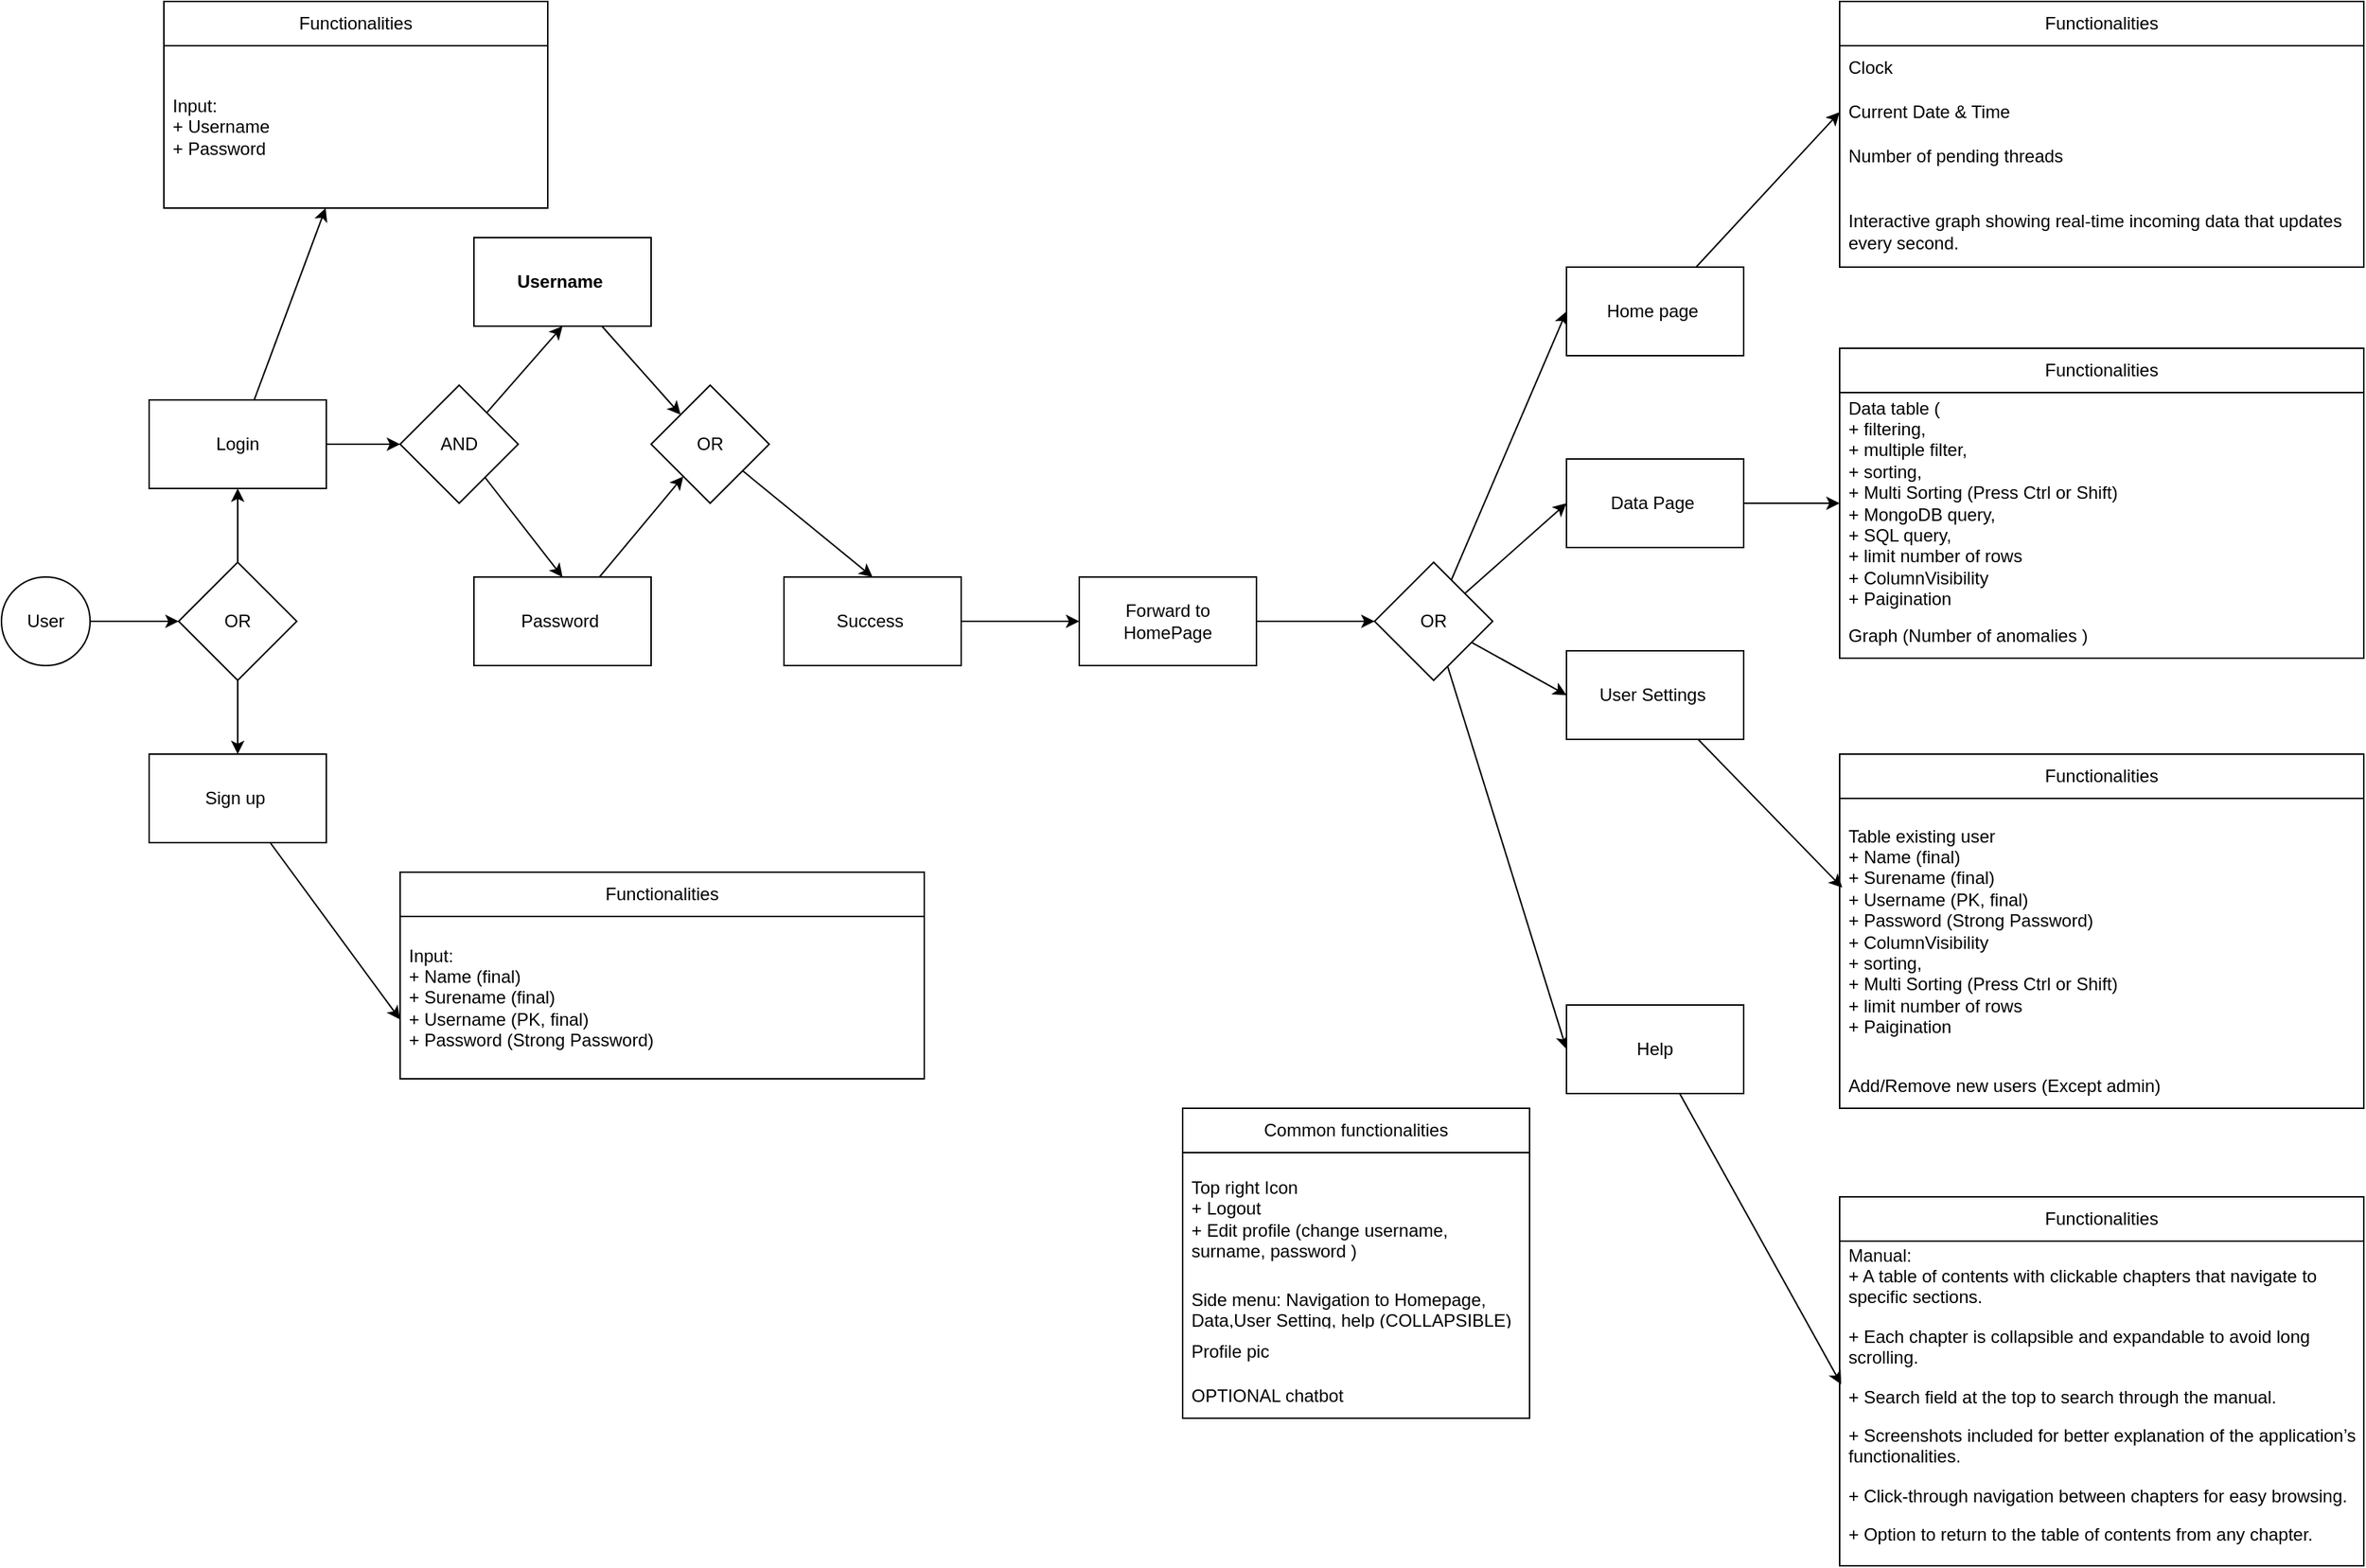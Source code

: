 <mxfile>
    <diagram id="yUhaOanJkbzekFyL3D6l" name="Page-1">
        <mxGraphModel dx="1363" dy="779" grid="1" gridSize="10" guides="1" tooltips="1" connect="1" arrows="1" fold="1" page="1" pageScale="1" pageWidth="850" pageHeight="1100" math="0" shadow="0">
            <root>
                <mxCell id="0"/>
                <mxCell id="1" parent="0"/>
                <mxCell id="76" style="edgeStyle=none;html=1;entryX=0;entryY=0.5;entryDx=0;entryDy=0;" parent="1" source="4" target="6" edge="1">
                    <mxGeometry relative="1" as="geometry"/>
                </mxCell>
                <mxCell id="4" value="User" style="ellipse;whiteSpace=wrap;html=1;" parent="1" vertex="1">
                    <mxGeometry x="30" y="490" width="60" height="60" as="geometry"/>
                </mxCell>
                <mxCell id="11" style="edgeStyle=none;html=1;" parent="1" source="6" target="8" edge="1">
                    <mxGeometry relative="1" as="geometry"/>
                </mxCell>
                <mxCell id="12" style="edgeStyle=none;html=1;entryX=0.5;entryY=0;entryDx=0;entryDy=0;" parent="1" source="6" target="10" edge="1">
                    <mxGeometry relative="1" as="geometry"/>
                </mxCell>
                <mxCell id="6" value="OR" style="rhombus;whiteSpace=wrap;html=1;" parent="1" vertex="1">
                    <mxGeometry x="150" y="480" width="80" height="80" as="geometry"/>
                </mxCell>
                <mxCell id="15" style="edgeStyle=none;html=1;entryX=0;entryY=0.5;entryDx=0;entryDy=0;" parent="1" source="8" target="13" edge="1">
                    <mxGeometry relative="1" as="geometry"/>
                </mxCell>
                <mxCell id="77" style="edgeStyle=none;html=1;" parent="1" source="8" target="75" edge="1">
                    <mxGeometry relative="1" as="geometry"/>
                </mxCell>
                <mxCell id="8" value="Login" style="whiteSpace=wrap;html=1;" parent="1" vertex="1">
                    <mxGeometry x="130" y="370" width="120" height="60" as="geometry"/>
                </mxCell>
                <mxCell id="73" style="edgeStyle=none;html=1;entryX=0;entryY=0.635;entryDx=0;entryDy=0;entryPerimeter=0;" parent="1" source="10" target="71" edge="1">
                    <mxGeometry relative="1" as="geometry"/>
                </mxCell>
                <mxCell id="10" value="Sign up&amp;nbsp;" style="whiteSpace=wrap;html=1;" parent="1" vertex="1">
                    <mxGeometry x="130" y="610" width="120" height="60" as="geometry"/>
                </mxCell>
                <mxCell id="19" style="edgeStyle=none;html=1;entryX=0.5;entryY=1;entryDx=0;entryDy=0;" parent="1" source="13" target="16" edge="1">
                    <mxGeometry relative="1" as="geometry"/>
                </mxCell>
                <mxCell id="20" style="edgeStyle=none;html=1;entryX=0.5;entryY=0;entryDx=0;entryDy=0;" parent="1" source="13" target="17" edge="1">
                    <mxGeometry relative="1" as="geometry"/>
                </mxCell>
                <mxCell id="13" value="AND" style="rhombus;whiteSpace=wrap;html=1;" parent="1" vertex="1">
                    <mxGeometry x="300" y="360" width="80" height="80" as="geometry"/>
                </mxCell>
                <mxCell id="22" style="edgeStyle=none;html=1;entryX=0;entryY=0;entryDx=0;entryDy=0;" parent="1" source="16" target="21" edge="1">
                    <mxGeometry relative="1" as="geometry"/>
                </mxCell>
                <mxCell id="16" value="Username&amp;nbsp;" style="whiteSpace=wrap;html=1;fontStyle=1" parent="1" vertex="1">
                    <mxGeometry x="350" y="260" width="120" height="60" as="geometry"/>
                </mxCell>
                <mxCell id="23" style="edgeStyle=none;html=1;" parent="1" source="17" target="21" edge="1">
                    <mxGeometry relative="1" as="geometry"/>
                </mxCell>
                <mxCell id="17" value="Password&amp;nbsp;" style="whiteSpace=wrap;html=1;" parent="1" vertex="1">
                    <mxGeometry x="350" y="490" width="120" height="60" as="geometry"/>
                </mxCell>
                <mxCell id="28" style="edgeStyle=none;html=1;entryX=0.5;entryY=0;entryDx=0;entryDy=0;" parent="1" source="21" target="27" edge="1">
                    <mxGeometry relative="1" as="geometry"/>
                </mxCell>
                <mxCell id="21" value="OR" style="rhombus;whiteSpace=wrap;html=1;" parent="1" vertex="1">
                    <mxGeometry x="470" y="360" width="80" height="80" as="geometry"/>
                </mxCell>
                <mxCell id="30" value="" style="edgeStyle=none;html=1;" parent="1" source="27" target="29" edge="1">
                    <mxGeometry relative="1" as="geometry"/>
                </mxCell>
                <mxCell id="27" value="Success&amp;nbsp;" style="whiteSpace=wrap;html=1;" parent="1" vertex="1">
                    <mxGeometry x="560" y="490" width="120" height="60" as="geometry"/>
                </mxCell>
                <mxCell id="32" style="edgeStyle=none;html=1;entryX=0;entryY=0.5;entryDx=0;entryDy=0;" parent="1" source="29" target="31" edge="1">
                    <mxGeometry relative="1" as="geometry"/>
                </mxCell>
                <mxCell id="29" value="Forward to HomePage" style="whiteSpace=wrap;html=1;" parent="1" vertex="1">
                    <mxGeometry x="760" y="490" width="120" height="60" as="geometry"/>
                </mxCell>
                <mxCell id="38" style="edgeStyle=none;html=1;entryX=0;entryY=0.5;entryDx=0;entryDy=0;" parent="1" source="31" target="37" edge="1">
                    <mxGeometry relative="1" as="geometry"/>
                </mxCell>
                <mxCell id="40" style="edgeStyle=none;html=1;entryX=0;entryY=0.5;entryDx=0;entryDy=0;" parent="1" source="31" target="33" edge="1">
                    <mxGeometry relative="1" as="geometry"/>
                </mxCell>
                <mxCell id="42" style="edgeStyle=none;html=1;entryX=0;entryY=0.5;entryDx=0;entryDy=0;" parent="1" source="31" target="35" edge="1">
                    <mxGeometry relative="1" as="geometry"/>
                </mxCell>
                <mxCell id="43" style="edgeStyle=none;html=1;entryX=0;entryY=0.5;entryDx=0;entryDy=0;" parent="1" source="31" target="34" edge="1">
                    <mxGeometry relative="1" as="geometry"/>
                </mxCell>
                <mxCell id="31" value="OR" style="rhombus;whiteSpace=wrap;html=1;" parent="1" vertex="1">
                    <mxGeometry x="960" y="480" width="80" height="80" as="geometry"/>
                </mxCell>
                <mxCell id="88" style="edgeStyle=none;html=1;entryX=0;entryY=0.5;entryDx=0;entryDy=0;" parent="1" source="33" target="50" edge="1">
                    <mxGeometry relative="1" as="geometry"/>
                </mxCell>
                <mxCell id="33" value="Data Page&amp;nbsp;" style="whiteSpace=wrap;html=1;" parent="1" vertex="1">
                    <mxGeometry x="1090" y="410" width="120" height="60" as="geometry"/>
                </mxCell>
                <mxCell id="60" style="edgeStyle=none;html=1;entryX=0.005;entryY=0.336;entryDx=0;entryDy=0;entryPerimeter=0;" parent="1" source="34" target="58" edge="1">
                    <mxGeometry relative="1" as="geometry"/>
                </mxCell>
                <mxCell id="34" value="User Settings&amp;nbsp;" style="whiteSpace=wrap;html=1;" parent="1" vertex="1">
                    <mxGeometry x="1090" y="540" width="120" height="60" as="geometry"/>
                </mxCell>
                <mxCell id="90" style="edgeStyle=none;html=1;entryX=0.003;entryY=0.441;entryDx=0;entryDy=0;entryPerimeter=0;" parent="1" source="35" target="64" edge="1">
                    <mxGeometry relative="1" as="geometry"/>
                </mxCell>
                <mxCell id="35" value="Help" style="whiteSpace=wrap;html=1;" parent="1" vertex="1">
                    <mxGeometry x="1090" y="780" width="120" height="60" as="geometry"/>
                </mxCell>
                <mxCell id="87" style="edgeStyle=none;html=1;entryX=0;entryY=0.5;entryDx=0;entryDy=0;" parent="1" source="37" target="78" edge="1">
                    <mxGeometry relative="1" as="geometry"/>
                </mxCell>
                <mxCell id="37" value="Home page&amp;nbsp;" style="whiteSpace=wrap;html=1;" parent="1" vertex="1">
                    <mxGeometry x="1090" y="280" width="120" height="60" as="geometry"/>
                </mxCell>
                <mxCell id="44" value="Functionalities" style="swimlane;fontStyle=0;childLayout=stackLayout;horizontal=1;startSize=30;horizontalStack=0;resizeParent=1;resizeParentMax=0;resizeLast=0;collapsible=1;marginBottom=0;whiteSpace=wrap;html=1;" parent="1" vertex="1">
                    <mxGeometry x="1275" y="100" width="355" height="180" as="geometry"/>
                </mxCell>
                <mxCell id="45" value="Clock&amp;nbsp;" style="text;strokeColor=none;fillColor=none;align=left;verticalAlign=middle;spacingLeft=4;spacingRight=4;overflow=hidden;points=[[0,0.5],[1,0.5]];portConstraint=eastwest;rotatable=0;whiteSpace=wrap;html=1;" parent="44" vertex="1">
                    <mxGeometry y="30" width="355" height="30" as="geometry"/>
                </mxCell>
                <mxCell id="78" value="Current Date &amp;amp; Time&amp;nbsp;&amp;nbsp;" style="text;strokeColor=none;fillColor=none;align=left;verticalAlign=middle;spacingLeft=4;spacingRight=4;overflow=hidden;points=[[0,0.5],[1,0.5]];portConstraint=eastwest;rotatable=0;whiteSpace=wrap;html=1;" parent="44" vertex="1">
                    <mxGeometry y="60" width="355" height="30" as="geometry"/>
                </mxCell>
                <mxCell id="46" value="Number of pending threads&amp;nbsp;" style="text;strokeColor=none;fillColor=none;align=left;verticalAlign=middle;spacingLeft=4;spacingRight=4;overflow=hidden;points=[[0,0.5],[1,0.5]];portConstraint=eastwest;rotatable=0;whiteSpace=wrap;html=1;" parent="44" vertex="1">
                    <mxGeometry y="90" width="355" height="30" as="geometry"/>
                </mxCell>
                <mxCell id="47" value="&lt;p data-pm-slice=&quot;0 0 []&quot;&gt;&lt;/p&gt;&lt;span style=&quot;background-color: initial;&quot;&gt;Interactive graph showing real-time incoming data that updates every second.&amp;nbsp;&lt;/span&gt;" style="text;strokeColor=none;fillColor=none;align=left;verticalAlign=middle;spacingLeft=4;spacingRight=4;overflow=hidden;points=[[0,0.5],[1,0.5]];portConstraint=eastwest;rotatable=0;whiteSpace=wrap;html=1;" parent="44" vertex="1">
                    <mxGeometry y="120" width="355" height="60" as="geometry"/>
                </mxCell>
                <mxCell id="49" value="Functionalities" style="swimlane;fontStyle=0;childLayout=stackLayout;horizontal=1;startSize=30;horizontalStack=0;resizeParent=1;resizeParentMax=0;resizeLast=0;collapsible=1;marginBottom=0;whiteSpace=wrap;html=1;" parent="1" vertex="1">
                    <mxGeometry x="1275" y="335" width="355" height="210" as="geometry"/>
                </mxCell>
                <mxCell id="50" value="Data table (&lt;br&gt;&lt;span style=&quot;&quot;&gt;&#9;&lt;/span&gt;+ filtering,&lt;br&gt;+ multiple filter,&amp;nbsp;&lt;br&gt;&lt;span style=&quot;&quot;&gt;&#9;&lt;/span&gt;+&amp;nbsp;sorting,&amp;nbsp;&lt;br&gt;+ Multi Sorting (Press Ctrl or Shift)&amp;nbsp;&lt;br&gt;+ MongoDB query,&amp;nbsp;&lt;br&gt;&lt;span style=&quot;&quot;&gt;&#9;&lt;/span&gt;+ SQL query,&amp;nbsp;&lt;br&gt;&lt;span style=&quot;&quot;&gt;&#9;&lt;/span&gt;+ limit number of rows&amp;nbsp;&lt;br&gt;+ ColumnVisibility&amp;nbsp;&lt;br&gt;+ Paigination&amp;nbsp;" style="text;strokeColor=none;fillColor=none;align=left;verticalAlign=middle;spacingLeft=4;spacingRight=4;overflow=hidden;points=[[0,0.5],[1,0.5]];portConstraint=eastwest;rotatable=0;whiteSpace=wrap;html=1;" parent="49" vertex="1">
                    <mxGeometry y="30" width="355" height="150" as="geometry"/>
                </mxCell>
                <mxCell id="51" value="Graph (Number of anomalies )&amp;nbsp;" style="text;strokeColor=none;fillColor=none;align=left;verticalAlign=middle;spacingLeft=4;spacingRight=4;overflow=hidden;points=[[0,0.5],[1,0.5]];portConstraint=eastwest;rotatable=0;whiteSpace=wrap;html=1;" parent="49" vertex="1">
                    <mxGeometry y="180" width="355" height="30" as="geometry"/>
                </mxCell>
                <mxCell id="56" value="Functionalities" style="swimlane;fontStyle=0;childLayout=stackLayout;horizontal=1;startSize=30;horizontalStack=0;resizeParent=1;resizeParentMax=0;resizeLast=0;collapsible=1;marginBottom=0;whiteSpace=wrap;html=1;" parent="1" vertex="1">
                    <mxGeometry x="1275" y="610" width="355" height="240" as="geometry"/>
                </mxCell>
                <mxCell id="58" value="Table existing user &lt;br&gt;+ Name (final)&amp;nbsp;&lt;br&gt;+ Surename (final)&amp;nbsp;&lt;br&gt;+ Username (PK, final)&amp;nbsp;&lt;br&gt;+ Password (Strong Password)&lt;br&gt;+ ColumnVisibility&amp;nbsp;&lt;br&gt;+&amp;nbsp;sorting,&amp;nbsp;&lt;br&gt;+ Multi Sorting (Press Ctrl or Shift)&amp;nbsp;&lt;br&gt;+ limit number of rows&amp;nbsp;&lt;br&gt;+ Paigination&amp;nbsp;" style="text;strokeColor=none;fillColor=none;align=left;verticalAlign=middle;spacingLeft=4;spacingRight=4;overflow=hidden;points=[[0,0.5],[1,0.5]];portConstraint=eastwest;rotatable=0;whiteSpace=wrap;html=1;" parent="56" vertex="1">
                    <mxGeometry y="30" width="355" height="180" as="geometry"/>
                </mxCell>
                <mxCell id="61" value="Add/Remove new users (Except admin)&amp;nbsp;" style="text;strokeColor=none;fillColor=none;align=left;verticalAlign=middle;spacingLeft=4;spacingRight=4;overflow=hidden;points=[[0,0.5],[1,0.5]];portConstraint=eastwest;rotatable=0;whiteSpace=wrap;html=1;" parent="56" vertex="1">
                    <mxGeometry y="210" width="355" height="30" as="geometry"/>
                </mxCell>
                <mxCell id="62" value="Functionalities" style="swimlane;fontStyle=0;childLayout=stackLayout;horizontal=1;startSize=30;horizontalStack=0;resizeParent=1;resizeParentMax=0;resizeLast=0;collapsible=1;marginBottom=0;whiteSpace=wrap;html=1;" parent="1" vertex="1">
                    <mxGeometry x="1275" y="910" width="355" height="250" as="geometry"/>
                </mxCell>
                <mxCell id="64" value="Manual:&amp;nbsp;&lt;br&gt;&lt;span style=&quot;background-color: initial;&quot;&gt;+ A table of contents with clickable chapters that navigate to specific sections.&lt;/span&gt;&lt;p&gt;+ Each chapter is collapsible and expandable to avoid long scrolling.&lt;/p&gt;&lt;p&gt;+ Search field at the top to search through the manual.&lt;/p&gt;&lt;p&gt;+ Screenshots included for better explanation of the application’s functionalities.&lt;/p&gt;&lt;p&gt;+ Click-through navigation between chapters for easy browsing.&lt;/p&gt;&lt;p&gt;+ Option to return to the table of contents from any chapter.&lt;/p&gt;" style="text;strokeColor=none;fillColor=none;align=left;verticalAlign=middle;spacingLeft=4;spacingRight=4;overflow=hidden;points=[[0,0.5],[1,0.5]];portConstraint=eastwest;rotatable=0;whiteSpace=wrap;html=1;" parent="62" vertex="1">
                    <mxGeometry y="30" width="355" height="220" as="geometry"/>
                </mxCell>
                <mxCell id="70" value="Functionalities" style="swimlane;fontStyle=0;childLayout=stackLayout;horizontal=1;startSize=30;horizontalStack=0;resizeParent=1;resizeParentMax=0;resizeLast=0;collapsible=1;marginBottom=0;whiteSpace=wrap;html=1;" parent="1" vertex="1">
                    <mxGeometry x="300" y="690" width="355" height="140" as="geometry"/>
                </mxCell>
                <mxCell id="71" value="Input:&lt;br&gt;+ Name (final)&amp;nbsp;&lt;br&gt;+ Surename (final)&amp;nbsp;&lt;br&gt;+ Username (PK, final)&amp;nbsp;&lt;br&gt;+ Password (Strong Password)&amp;nbsp;" style="text;strokeColor=none;fillColor=none;align=left;verticalAlign=middle;spacingLeft=4;spacingRight=4;overflow=hidden;points=[[0,0.5],[1,0.5]];portConstraint=eastwest;rotatable=0;whiteSpace=wrap;html=1;" parent="70" vertex="1">
                    <mxGeometry y="30" width="355" height="110" as="geometry"/>
                </mxCell>
                <mxCell id="74" value="Functionalities" style="swimlane;fontStyle=0;childLayout=stackLayout;horizontal=1;startSize=30;horizontalStack=0;resizeParent=1;resizeParentMax=0;resizeLast=0;collapsible=1;marginBottom=0;whiteSpace=wrap;html=1;" parent="1" vertex="1">
                    <mxGeometry x="140" y="100" width="260" height="140" as="geometry"/>
                </mxCell>
                <mxCell id="75" value="Input:&lt;br&gt;+ Username&amp;nbsp;&lt;br&gt;+ Password&amp;nbsp;&lt;br&gt;" style="text;strokeColor=none;fillColor=none;align=left;verticalAlign=middle;spacingLeft=4;spacingRight=4;overflow=hidden;points=[[0,0.5],[1,0.5]];portConstraint=eastwest;rotatable=0;whiteSpace=wrap;html=1;" parent="74" vertex="1">
                    <mxGeometry y="30" width="260" height="110" as="geometry"/>
                </mxCell>
                <mxCell id="79" value="Common functionalities" style="swimlane;fontStyle=0;childLayout=stackLayout;horizontal=1;startSize=30;horizontalStack=0;resizeParent=1;resizeParentMax=0;resizeLast=0;collapsible=1;marginBottom=0;whiteSpace=wrap;html=1;" parent="1" vertex="1">
                    <mxGeometry x="830" y="850" width="235" height="210" as="geometry"/>
                </mxCell>
                <mxCell id="80" value="Top right Icon&amp;nbsp;&lt;br&gt;+ Logout&lt;br&gt;+ Edit profile (change username, surname, password )" style="text;strokeColor=none;fillColor=none;align=left;verticalAlign=middle;spacingLeft=4;spacingRight=4;overflow=hidden;points=[[0,0.5],[1,0.5]];portConstraint=eastwest;rotatable=0;whiteSpace=wrap;html=1;" parent="79" vertex="1">
                    <mxGeometry y="30" width="235" height="90" as="geometry"/>
                </mxCell>
                <mxCell id="82" value="Side menu: Navigation to Homepage, Data,User Setting, help (COLLAPSIBLE)" style="text;strokeColor=none;fillColor=none;align=left;verticalAlign=middle;spacingLeft=4;spacingRight=4;overflow=hidden;points=[[0,0.5],[1,0.5]];portConstraint=eastwest;rotatable=0;whiteSpace=wrap;html=1;" parent="79" vertex="1">
                    <mxGeometry y="120" width="235" height="30" as="geometry"/>
                </mxCell>
                <mxCell id="81" value="Profile pic" style="text;strokeColor=none;fillColor=none;align=left;verticalAlign=middle;spacingLeft=4;spacingRight=4;overflow=hidden;points=[[0,0.5],[1,0.5]];portConstraint=eastwest;rotatable=0;whiteSpace=wrap;html=1;" parent="79" vertex="1">
                    <mxGeometry y="150" width="235" height="30" as="geometry"/>
                </mxCell>
                <mxCell id="86" value="OPTIONAL chatbot" style="text;strokeColor=none;fillColor=none;align=left;verticalAlign=middle;spacingLeft=4;spacingRight=4;overflow=hidden;points=[[0,0.5],[1,0.5]];portConstraint=eastwest;rotatable=0;whiteSpace=wrap;html=1;" parent="79" vertex="1">
                    <mxGeometry y="180" width="235" height="30" as="geometry"/>
                </mxCell>
            </root>
        </mxGraphModel>
    </diagram>
</mxfile>